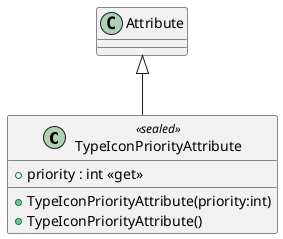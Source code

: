 @startuml
class TypeIconPriorityAttribute <<sealed>> {
    + TypeIconPriorityAttribute(priority:int)
    + TypeIconPriorityAttribute()
    + priority : int <<get>>
}
Attribute <|-- TypeIconPriorityAttribute
@enduml
